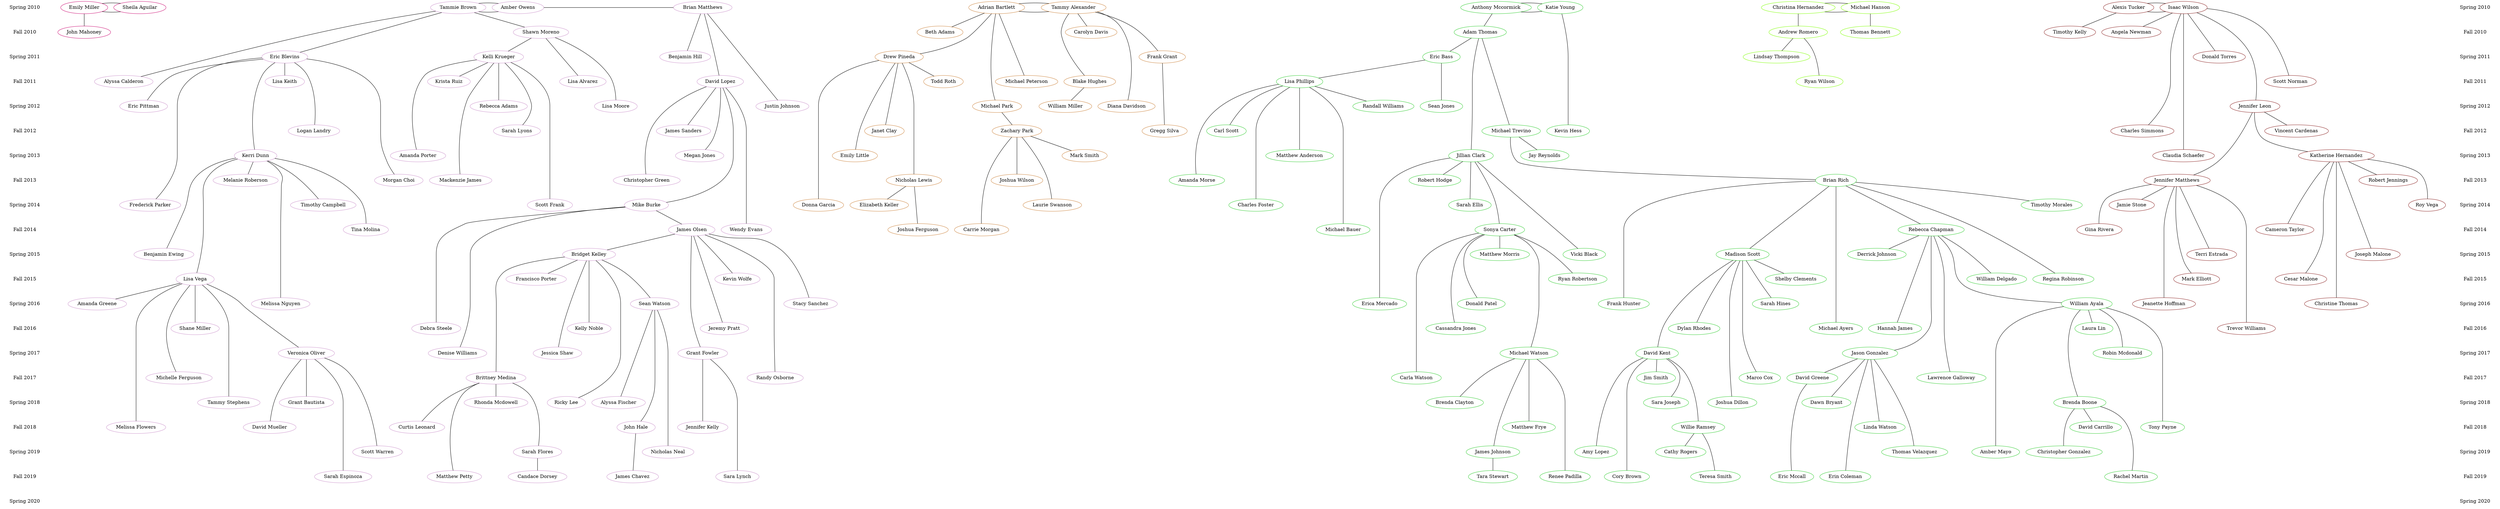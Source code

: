 digraph "family_tree" {
    edge [arrowhead="none"];
    subgraph "datesL" {
        node [color="none"];
        edge [style="invis"];
        "Spring 2010L" [label="Spring 2010"];
        "Fall 2010L" [label="Fall 2010"];
        "Spring 2011L" [label="Spring 2011"];
        "Fall 2011L" [label="Fall 2011"];
        "Spring 2012L" [label="Spring 2012"];
        "Fall 2012L" [label="Fall 2012"];
        "Spring 2013L" [label="Spring 2013"];
        "Fall 2013L" [label="Fall 2013"];
        "Spring 2014L" [label="Spring 2014"];
        "Fall 2014L" [label="Fall 2014"];
        "Spring 2015L" [label="Spring 2015"];
        "Fall 2015L" [label="Fall 2015"];
        "Spring 2016L" [label="Spring 2016"];
        "Fall 2016L" [label="Fall 2016"];
        "Spring 2017L" [label="Spring 2017"];
        "Fall 2017L" [label="Fall 2017"];
        "Spring 2018L" [label="Spring 2018"];
        "Fall 2018L" [label="Fall 2018"];
        "Spring 2019L" [label="Spring 2019"];
        "Fall 2019L" [label="Fall 2019"];
        "Spring 2020L" [label="Spring 2020"];
        "Spring 2010L" -> "Fall 2010L";
        "Fall 2010L" -> "Spring 2011L";
        "Spring 2011L" -> "Fall 2011L";
        "Fall 2011L" -> "Spring 2012L";
        "Spring 2012L" -> "Fall 2012L";
        "Fall 2012L" -> "Spring 2013L";
        "Spring 2013L" -> "Fall 2013L";
        "Fall 2013L" -> "Spring 2014L";
        "Spring 2014L" -> "Fall 2014L";
        "Fall 2014L" -> "Spring 2015L";
        "Spring 2015L" -> "Fall 2015L";
        "Fall 2015L" -> "Spring 2016L";
        "Spring 2016L" -> "Fall 2016L";
        "Fall 2016L" -> "Spring 2017L";
        "Spring 2017L" -> "Fall 2017L";
        "Fall 2017L" -> "Spring 2018L";
        "Spring 2018L" -> "Fall 2018L";
        "Fall 2018L" -> "Spring 2019L";
        "Spring 2019L" -> "Fall 2019L";
        "Fall 2019L" -> "Spring 2020L";
    }
    subgraph "members" {
        "Emily Miller" [color="deeppink3",label="Emily Miller"];
        "John Mahoney" [color="deeppink3",label="John Mahoney"];
        "Sheila Aguilar" [color="deeppink3",label="Sheila Aguilar"];
        "Alyssa Calderon" [color="plum3",label="Alyssa Calderon"];
        "Alyssa Fischer" [color="plum3",label="Alyssa Fischer"];
        "Amanda Greene" [color="plum3",label="Amanda Greene"];
        "Amanda Porter" [color="plum3",label="Amanda Porter"];
        "Amber Owens" [color="plum3",label="Amber Owens"];
        "Benjamin Ewing" [color="plum3",label="Benjamin Ewing"];
        "Benjamin Hill" [color="plum3",label="Benjamin Hill"];
        "Brian Matthews" [color="plum3",label="Brian Matthews"];
        "Bridget Kelley" [color="plum3",label="Bridget Kelley"];
        "Brittney Medina" [color="plum3",label="Brittney Medina"];
        "Candace Dorsey" [color="plum3",label="Candace Dorsey"];
        "Christopher Green" [color="plum3",label="Christopher Green"];
        "Curtis Leonard" [color="plum3",label="Curtis Leonard"];
        "David Lopez" [color="plum3",label="David Lopez"];
        "David Mueller" [color="plum3",label="David Mueller"];
        "Debra Steele" [color="plum3",label="Debra Steele"];
        "Denise Williams" [color="plum3",label="Denise Williams"];
        "Eric Blevins" [color="plum3",label="Eric Blevins"];
        "Eric Pittman" [color="plum3",label="Eric Pittman"];
        "Francisco Porter" [color="plum3",label="Francisco Porter"];
        "Frederick Parker" [color="plum3",label="Frederick Parker"];
        "Grant Bautista" [color="plum3",label="Grant Bautista"];
        "Grant Fowler" [color="plum3",label="Grant Fowler"];
        "James Chavez" [color="plum3",label="James Chavez"];
        "James Olsen" [color="plum3",label="James Olsen"];
        "James Sanders" [color="plum3",label="James Sanders"];
        "Jennifer Kelly" [color="plum3",label="Jennifer Kelly"];
        "Jeremy Pratt" [color="plum3",label="Jeremy Pratt"];
        "Jessica Shaw" [color="plum3",label="Jessica Shaw"];
        "John Hale" [color="plum3",label="John Hale"];
        "Justin Johnson" [color="plum3",label="Justin Johnson"];
        "Kelli Krueger" [color="plum3",label="Kelli Krueger"];
        "Kelly Noble" [color="plum3",label="Kelly Noble"];
        "Kerri Dunn" [color="plum3",label="Kerri Dunn"];
        "Kevin Wolfe" [color="plum3",label="Kevin Wolfe"];
        "Krista Ruiz" [color="plum3",label="Krista Ruiz"];
        "Lisa Alvarez" [color="plum3",label="Lisa Alvarez"];
        "Lisa Keith" [color="plum3",label="Lisa Keith"];
        "Lisa Moore" [color="plum3",label="Lisa Moore"];
        "Lisa Vega" [color="plum3",label="Lisa Vega"];
        "Logan Landry" [color="plum3",label="Logan Landry"];
        "Mackenzie James" [color="plum3",label="Mackenzie James"];
        "Matthew Petty" [color="plum3",label="Matthew Petty"];
        "Megan Jones" [color="plum3",label="Megan Jones"];
        "Melanie Roberson" [color="plum3",label="Melanie Roberson"];
        "Melissa Flowers" [color="plum3",label="Melissa Flowers"];
        "Melissa Nguyen" [color="plum3",label="Melissa Nguyen"];
        "Michelle Ferguson" [color="plum3",label="Michelle Ferguson"];
        "Mike Burke" [color="plum3",label="Mike Burke"];
        "Morgan Choi" [color="plum3",label="Morgan Choi"];
        "Nicholas Neal" [color="plum3",label="Nicholas Neal"];
        "Randy Osborne" [color="plum3",label="Randy Osborne"];
        "Rebecca Adams" [color="plum3",label="Rebecca Adams"];
        "Rhonda Mcdowell" [color="plum3",label="Rhonda Mcdowell"];
        "Ricky Lee" [color="plum3",label="Ricky Lee"];
        "Sara Lynch" [color="plum3",label="Sara Lynch"];
        "Sarah Espinoza" [color="plum3",label="Sarah Espinoza"];
        "Sarah Flores" [color="plum3",label="Sarah Flores"];
        "Sarah Lyons" [color="plum3",label="Sarah Lyons"];
        "Scott Frank" [color="plum3",label="Scott Frank"];
        "Scott Warren" [color="plum3",label="Scott Warren"];
        "Sean Watson" [color="plum3",label="Sean Watson"];
        "Shane Miller" [color="plum3",label="Shane Miller"];
        "Shawn Moreno" [color="plum3",label="Shawn Moreno"];
        "Stacy Sanchez" [color="plum3",label="Stacy Sanchez"];
        "Tammie Brown" [color="plum3",label="Tammie Brown"];
        "Tammy Stephens" [color="plum3",label="Tammy Stephens"];
        "Timothy Campbell" [color="plum3",label="Timothy Campbell"];
        "Tina Molina" [color="plum3",label="Tina Molina"];
        "Veronica Oliver" [color="plum3",label="Veronica Oliver"];
        "Wendy Evans" [color="plum3",label="Wendy Evans"];
        "Adrian Bartlett" [color="tan3",label="Adrian Bartlett"];
        "Beth Adams" [color="tan3",label="Beth Adams"];
        "Blake Hughes" [color="tan3",label="Blake Hughes"];
        "Carolyn Davis" [color="tan3",label="Carolyn Davis"];
        "Carrie Morgan" [color="tan3",label="Carrie Morgan"];
        "Diana Davidson" [color="tan3",label="Diana Davidson"];
        "Donna Garcia" [color="tan3",label="Donna Garcia"];
        "Drew Pineda" [color="tan3",label="Drew Pineda"];
        "Elizabeth Keller" [color="tan3",label="Elizabeth Keller"];
        "Emily Little" [color="tan3",label="Emily Little"];
        "Frank Grant" [color="tan3",label="Frank Grant"];
        "Gregg Silva" [color="tan3",label="Gregg Silva"];
        "Janet Clay" [color="tan3",label="Janet Clay"];
        "Joshua Ferguson" [color="tan3",label="Joshua Ferguson"];
        "Joshua Wilson" [color="tan3",label="Joshua Wilson"];
        "Laurie Swanson" [color="tan3",label="Laurie Swanson"];
        "Mark Smith" [color="tan3",label="Mark Smith"];
        "Michael Park" [color="tan3",label="Michael Park"];
        "Michael Peterson" [color="tan3",label="Michael Peterson"];
        "Nicholas Lewis" [color="tan3",label="Nicholas Lewis"];
        "Tammy Alexander" [color="tan3",label="Tammy Alexander"];
        "Todd Roth" [color="tan3",label="Todd Roth"];
        "William Miller" [color="tan3",label="William Miller"];
        "Zachary Park" [color="tan3",label="Zachary Park"];
        "Adam Thomas" [color="limegreen",label="Adam Thomas"];
        "Amanda Morse" [color="limegreen",label="Amanda Morse"];
        "Amber Mayo" [color="limegreen",label="Amber Mayo"];
        "Amy Lopez" [color="limegreen",label="Amy Lopez"];
        "Anthony Mccormick" [color="limegreen",label="Anthony Mccormick"];
        "Brenda Boone" [color="limegreen",label="Brenda Boone"];
        "Brenda Clayton" [color="limegreen",label="Brenda Clayton"];
        "Brian Rich" [color="limegreen",label="Brian Rich"];
        "Carl Scott" [color="limegreen",label="Carl Scott"];
        "Carla Watson" [color="limegreen",label="Carla Watson"];
        "Cassandra Jones" [color="limegreen",label="Cassandra Jones"];
        "Cathy Rogers" [color="limegreen",label="Cathy Rogers"];
        "Charles Foster" [color="limegreen",label="Charles Foster"];
        "Christopher Gonzalez" [color="limegreen",label="Christopher Gonzalez"];
        "Cory Brown" [color="limegreen",label="Cory Brown"];
        "David Carrillo" [color="limegreen",label="David Carrillo"];
        "David Greene" [color="limegreen",label="David Greene"];
        "David Kent" [color="limegreen",label="David Kent"];
        "Dawn Bryant" [color="limegreen",label="Dawn Bryant"];
        "Derrick Johnson" [color="limegreen",label="Derrick Johnson"];
        "Donald Patel" [color="limegreen",label="Donald Patel"];
        "Dylan Rhodes" [color="limegreen",label="Dylan Rhodes"];
        "Eric Bass" [color="limegreen",label="Eric Bass"];
        "Eric Mccall" [color="limegreen",label="Eric Mccall"];
        "Erica Mercado" [color="limegreen",label="Erica Mercado"];
        "Erin Coleman" [color="limegreen",label="Erin Coleman"];
        "Frank Hunter" [color="limegreen",label="Frank Hunter"];
        "Hannah James" [color="limegreen",label="Hannah James"];
        "James Johnson" [color="limegreen",label="James Johnson"];
        "Jason Gonzalez" [color="limegreen",label="Jason Gonzalez"];
        "Jay Reynolds" [color="limegreen",label="Jay Reynolds"];
        "Jillian Clark" [color="limegreen",label="Jillian Clark"];
        "Jim Smith" [color="limegreen",label="Jim Smith"];
        "Joshua Dillon" [color="limegreen",label="Joshua Dillon"];
        "Katie Young" [color="limegreen",label="Katie Young"];
        "Kevin Hess" [color="limegreen",label="Kevin Hess"];
        "Laura Lin" [color="limegreen",label="Laura Lin"];
        "Lawrence Galloway" [color="limegreen",label="Lawrence Galloway"];
        "Linda Watson" [color="limegreen",label="Linda Watson"];
        "Lisa Phillips" [color="limegreen",label="Lisa Phillips"];
        "Madison Scott" [color="limegreen",label="Madison Scott"];
        "Marco Cox" [color="limegreen",label="Marco Cox"];
        "Matthew Anderson" [color="limegreen",label="Matthew Anderson"];
        "Matthew Frye" [color="limegreen",label="Matthew Frye"];
        "Matthew Morris" [color="limegreen",label="Matthew Morris"];
        "Michael Ayers" [color="limegreen",label="Michael Ayers"];
        "Michael Bauer" [color="limegreen",label="Michael Bauer"];
        "Michael Trevino" [color="limegreen",label="Michael Trevino"];
        "Michael Watson" [color="limegreen",label="Michael Watson"];
        "Rachel Martin" [color="limegreen",label="Rachel Martin"];
        "Randall Williams" [color="limegreen",label="Randall Williams"];
        "Rebecca Chapman" [color="limegreen",label="Rebecca Chapman"];
        "Regina Robinson" [color="limegreen",label="Regina Robinson"];
        "Renee Padilla" [color="limegreen",label="Renee Padilla"];
        "Robert Hodge" [color="limegreen",label="Robert Hodge"];
        "Robin Mcdonald" [color="limegreen",label="Robin Mcdonald"];
        "Ryan Robertson" [color="limegreen",label="Ryan Robertson"];
        "Sara Joseph" [color="limegreen",label="Sara Joseph"];
        "Sarah Ellis" [color="limegreen",label="Sarah Ellis"];
        "Sarah Hines" [color="limegreen",label="Sarah Hines"];
        "Sean Jones" [color="limegreen",label="Sean Jones"];
        "Shelby Clements" [color="limegreen",label="Shelby Clements"];
        "Sonya Carter" [color="limegreen",label="Sonya Carter"];
        "Tara Stewart" [color="limegreen",label="Tara Stewart"];
        "Teresa Smith" [color="limegreen",label="Teresa Smith"];
        "Thomas Velazquez" [color="limegreen",label="Thomas Velazquez"];
        "Timothy Morales" [color="limegreen",label="Timothy Morales"];
        "Tony Payne" [color="limegreen",label="Tony Payne"];
        "Vicki Black" [color="limegreen",label="Vicki Black"];
        "William Ayala" [color="limegreen",label="William Ayala"];
        "William Delgado" [color="limegreen",label="William Delgado"];
        "Willie Ramsey" [color="limegreen",label="Willie Ramsey"];
        "Andrew Romero" [color="chartreuse1",label="Andrew Romero"];
        "Christina Hernandez" [color="chartreuse1",label="Christina Hernandez"];
        "Lindsay Thompson" [color="chartreuse1",label="Lindsay Thompson"];
        "Michael Hanson" [color="chartreuse1",label="Michael Hanson"];
        "Ryan Wilson" [color="chartreuse1",label="Ryan Wilson"];
        "Thomas Bennett" [color="chartreuse1",label="Thomas Bennett"];
        "Alexis Tucker" [color="brown4",label="Alexis Tucker"];
        "Angela Newman" [color="brown4",label="Angela Newman"];
        "Cameron Taylor" [color="brown4",label="Cameron Taylor"];
        "Cesar Malone" [color="brown4",label="Cesar Malone"];
        "Charles Simmons" [color="brown4",label="Charles Simmons"];
        "Christine Thomas" [color="brown4",label="Christine Thomas"];
        "Claudia Schaefer" [color="brown4",label="Claudia Schaefer"];
        "Donald Torres" [color="brown4",label="Donald Torres"];
        "Gina Rivera" [color="brown4",label="Gina Rivera"];
        "Isaac Wilson" [color="brown4",label="Isaac Wilson"];
        "Jamie Stone" [color="brown4",label="Jamie Stone"];
        "Jeanette Hoffman" [color="brown4",label="Jeanette Hoffman"];
        "Jennifer Leon" [color="brown4",label="Jennifer Leon"];
        "Jennifer Matthews" [color="brown4",label="Jennifer Matthews"];
        "Joseph Malone" [color="brown4",label="Joseph Malone"];
        "Katherine Hernandez" [color="brown4",label="Katherine Hernandez"];
        "Mark Elliott" [color="brown4",label="Mark Elliott"];
        "Robert Jennings" [color="brown4",label="Robert Jennings"];
        "Roy Vega" [color="brown4",label="Roy Vega"];
        "Scott Norman" [color="brown4",label="Scott Norman"];
        "Terri Estrada" [color="brown4",label="Terri Estrada"];
        "Timothy Kelly" [color="brown4",label="Timothy Kelly"];
        "Trevor Williams" [color="brown4",label="Trevor Williams"];
        "Vincent Cardenas" [color="brown4",label="Vincent Cardenas"];
        "Adam Thomas" -> "Eric Bass";
        "Adam Thomas" -> "Jillian Clark";
        "Adam Thomas" -> "Michael Trevino";
        "Adrian Bartlett" -> "Beth Adams";
        "Adrian Bartlett" -> "Drew Pineda";
        "Adrian Bartlett" -> "Michael Park";
        "Adrian Bartlett" -> "Michael Peterson";
        "Adrian Bartlett" -> "Tammy Alexander";
        "Alexis Tucker" -> "Isaac Wilson";
        "Alexis Tucker" -> "Timothy Kelly";
        "Amber Owens" -> "Brian Matthews";
        "Amber Owens" -> "Tammie Brown";
        "Andrew Romero" -> "Lindsay Thompson";
        "Andrew Romero" -> "Ryan Wilson";
        "Anthony Mccormick" -> "Adam Thomas";
        "Anthony Mccormick" -> "Katie Young";
        "Blake Hughes" -> "William Miller";
        "Brenda Boone" -> "Christopher Gonzalez";
        "Brenda Boone" -> "David Carrillo";
        "Brenda Boone" -> "Rachel Martin";
        "Brian Matthews" -> "Benjamin Hill";
        "Brian Matthews" -> "David Lopez";
        "Brian Matthews" -> "Justin Johnson";
        "Brian Rich" -> "Frank Hunter";
        "Brian Rich" -> "Madison Scott";
        "Brian Rich" -> "Michael Ayers";
        "Brian Rich" -> "Rebecca Chapman";
        "Brian Rich" -> "Regina Robinson";
        "Brian Rich" -> "Timothy Morales";
        "Bridget Kelley" -> "Brittney Medina";
        "Bridget Kelley" -> "Francisco Porter";
        "Bridget Kelley" -> "Jessica Shaw";
        "Bridget Kelley" -> "Kelly Noble";
        "Bridget Kelley" -> "Ricky Lee";
        "Bridget Kelley" -> "Sean Watson";
        "Brittney Medina" -> "Curtis Leonard";
        "Brittney Medina" -> "Matthew Petty";
        "Brittney Medina" -> "Rhonda Mcdowell";
        "Brittney Medina" -> "Sarah Flores";
        "Christina Hernandez" -> "Andrew Romero";
        "Christina Hernandez" -> "Michael Hanson";
        "David Greene" -> "Eric Mccall";
        "David Kent" -> "Amy Lopez";
        "David Kent" -> "Cory Brown";
        "David Kent" -> "Jim Smith";
        "David Kent" -> "Sara Joseph";
        "David Kent" -> "Willie Ramsey";
        "David Lopez" -> "Christopher Green";
        "David Lopez" -> "James Sanders";
        "David Lopez" -> "Megan Jones";
        "David Lopez" -> "Mike Burke";
        "David Lopez" -> "Wendy Evans";
        "Drew Pineda" -> "Donna Garcia";
        "Drew Pineda" -> "Emily Little";
        "Drew Pineda" -> "Janet Clay";
        "Drew Pineda" -> "Nicholas Lewis";
        "Drew Pineda" -> "Todd Roth";
        "Emily Miller" -> "John Mahoney";
        "Emily Miller" -> "Sheila Aguilar";
        "Eric Bass" -> "Lisa Phillips";
        "Eric Bass" -> "Sean Jones";
        "Eric Blevins" -> "Eric Pittman";
        "Eric Blevins" -> "Frederick Parker";
        "Eric Blevins" -> "Kerri Dunn";
        "Eric Blevins" -> "Lisa Keith";
        "Eric Blevins" -> "Logan Landry";
        "Eric Blevins" -> "Morgan Choi";
        "Frank Grant" -> "Gregg Silva";
        "Grant Fowler" -> "Jennifer Kelly";
        "Grant Fowler" -> "Sara Lynch";
        "Isaac Wilson" -> "Alexis Tucker";
        "Isaac Wilson" -> "Angela Newman";
        "Isaac Wilson" -> "Charles Simmons";
        "Isaac Wilson" -> "Claudia Schaefer";
        "Isaac Wilson" -> "Donald Torres";
        "Isaac Wilson" -> "Jennifer Leon";
        "Isaac Wilson" -> "Scott Norman";
        "James Johnson" -> "Tara Stewart";
        "James Olsen" -> "Bridget Kelley";
        "James Olsen" -> "Grant Fowler";
        "James Olsen" -> "Jeremy Pratt";
        "James Olsen" -> "Kevin Wolfe";
        "James Olsen" -> "Randy Osborne";
        "James Olsen" -> "Stacy Sanchez";
        "Jason Gonzalez" -> "David Greene";
        "Jason Gonzalez" -> "Dawn Bryant";
        "Jason Gonzalez" -> "Erin Coleman";
        "Jason Gonzalez" -> "Linda Watson";
        "Jason Gonzalez" -> "Thomas Velazquez";
        "Jennifer Leon" -> "Jennifer Matthews";
        "Jennifer Leon" -> "Katherine Hernandez";
        "Jennifer Leon" -> "Vincent Cardenas";
        "Jennifer Matthews" -> "Gina Rivera";
        "Jennifer Matthews" -> "Jamie Stone";
        "Jennifer Matthews" -> "Jeanette Hoffman";
        "Jennifer Matthews" -> "Mark Elliott";
        "Jennifer Matthews" -> "Terri Estrada";
        "Jennifer Matthews" -> "Trevor Williams";
        "Jillian Clark" -> "Erica Mercado";
        "Jillian Clark" -> "Robert Hodge";
        "Jillian Clark" -> "Sarah Ellis";
        "Jillian Clark" -> "Sonya Carter";
        "Jillian Clark" -> "Vicki Black";
        "John Hale" -> "James Chavez";
        "Katherine Hernandez" -> "Cameron Taylor";
        "Katherine Hernandez" -> "Cesar Malone";
        "Katherine Hernandez" -> "Christine Thomas";
        "Katherine Hernandez" -> "Joseph Malone";
        "Katherine Hernandez" -> "Robert Jennings";
        "Katherine Hernandez" -> "Roy Vega";
        "Katie Young" -> "Anthony Mccormick";
        "Katie Young" -> "Kevin Hess";
        "Kelli Krueger" -> "Amanda Porter";
        "Kelli Krueger" -> "Krista Ruiz";
        "Kelli Krueger" -> "Mackenzie James";
        "Kelli Krueger" -> "Rebecca Adams";
        "Kelli Krueger" -> "Sarah Lyons";
        "Kelli Krueger" -> "Scott Frank";
        "Kerri Dunn" -> "Benjamin Ewing";
        "Kerri Dunn" -> "Lisa Vega";
        "Kerri Dunn" -> "Melanie Roberson";
        "Kerri Dunn" -> "Melissa Nguyen";
        "Kerri Dunn" -> "Timothy Campbell";
        "Kerri Dunn" -> "Tina Molina";
        "Lisa Phillips" -> "Amanda Morse";
        "Lisa Phillips" -> "Carl Scott";
        "Lisa Phillips" -> "Charles Foster";
        "Lisa Phillips" -> "Matthew Anderson";
        "Lisa Phillips" -> "Michael Bauer";
        "Lisa Phillips" -> "Randall Williams";
        "Lisa Vega" -> "Amanda Greene";
        "Lisa Vega" -> "Melissa Flowers";
        "Lisa Vega" -> "Michelle Ferguson";
        "Lisa Vega" -> "Shane Miller";
        "Lisa Vega" -> "Tammy Stephens";
        "Lisa Vega" -> "Veronica Oliver";
        "Madison Scott" -> "David Kent";
        "Madison Scott" -> "Dylan Rhodes";
        "Madison Scott" -> "Joshua Dillon";
        "Madison Scott" -> "Marco Cox";
        "Madison Scott" -> "Sarah Hines";
        "Madison Scott" -> "Shelby Clements";
        "Michael Hanson" -> "Christina Hernandez";
        "Michael Hanson" -> "Thomas Bennett";
        "Michael Park" -> "Zachary Park";
        "Michael Trevino" -> "Brian Rich";
        "Michael Trevino" -> "Jay Reynolds";
        "Michael Watson" -> "Brenda Clayton";
        "Michael Watson" -> "James Johnson";
        "Michael Watson" -> "Matthew Frye";
        "Michael Watson" -> "Renee Padilla";
        "Mike Burke" -> "Debra Steele";
        "Mike Burke" -> "Denise Williams";
        "Mike Burke" -> "James Olsen";
        "Nicholas Lewis" -> "Elizabeth Keller";
        "Nicholas Lewis" -> "Joshua Ferguson";
        "Rebecca Chapman" -> "Derrick Johnson";
        "Rebecca Chapman" -> "Hannah James";
        "Rebecca Chapman" -> "Jason Gonzalez";
        "Rebecca Chapman" -> "Lawrence Galloway";
        "Rebecca Chapman" -> "William Ayala";
        "Rebecca Chapman" -> "William Delgado";
        "Sarah Flores" -> "Candace Dorsey";
        "Sean Watson" -> "Alyssa Fischer";
        "Sean Watson" -> "John Hale";
        "Sean Watson" -> "Nicholas Neal";
        "Shawn Moreno" -> "Kelli Krueger";
        "Shawn Moreno" -> "Lisa Alvarez";
        "Shawn Moreno" -> "Lisa Moore";
        "Sheila Aguilar" -> "Emily Miller";
        "Sonya Carter" -> "Carla Watson";
        "Sonya Carter" -> "Cassandra Jones";
        "Sonya Carter" -> "Donald Patel";
        "Sonya Carter" -> "Matthew Morris";
        "Sonya Carter" -> "Michael Watson";
        "Sonya Carter" -> "Ryan Robertson";
        "Tammie Brown" -> "Alyssa Calderon";
        "Tammie Brown" -> "Amber Owens";
        "Tammie Brown" -> "Eric Blevins";
        "Tammie Brown" -> "Shawn Moreno";
        "Tammy Alexander" -> "Adrian Bartlett";
        "Tammy Alexander" -> "Blake Hughes";
        "Tammy Alexander" -> "Carolyn Davis";
        "Tammy Alexander" -> "Diana Davidson";
        "Tammy Alexander" -> "Frank Grant";
        "Veronica Oliver" -> "David Mueller";
        "Veronica Oliver" -> "Grant Bautista";
        "Veronica Oliver" -> "Sarah Espinoza";
        "Veronica Oliver" -> "Scott Warren";
        "William Ayala" -> "Amber Mayo";
        "William Ayala" -> "Brenda Boone";
        "William Ayala" -> "Laura Lin";
        "William Ayala" -> "Robin Mcdonald";
        "William Ayala" -> "Tony Payne";
        "Willie Ramsey" -> "Cathy Rogers";
        "Willie Ramsey" -> "Teresa Smith";
        "Zachary Park" -> "Carrie Morgan";
        "Zachary Park" -> "Joshua Wilson";
        "Zachary Park" -> "Laurie Swanson";
        "Zachary Park" -> "Mark Smith";
    }
    subgraph "datesR" {
        node [color="none"];
        edge [style="invis"];
        "Spring 2010R" [label="Spring 2010"];
        "Fall 2010R" [label="Fall 2010"];
        "Spring 2011R" [label="Spring 2011"];
        "Fall 2011R" [label="Fall 2011"];
        "Spring 2012R" [label="Spring 2012"];
        "Fall 2012R" [label="Fall 2012"];
        "Spring 2013R" [label="Spring 2013"];
        "Fall 2013R" [label="Fall 2013"];
        "Spring 2014R" [label="Spring 2014"];
        "Fall 2014R" [label="Fall 2014"];
        "Spring 2015R" [label="Spring 2015"];
        "Fall 2015R" [label="Fall 2015"];
        "Spring 2016R" [label="Spring 2016"];
        "Fall 2016R" [label="Fall 2016"];
        "Spring 2017R" [label="Spring 2017"];
        "Fall 2017R" [label="Fall 2017"];
        "Spring 2018R" [label="Spring 2018"];
        "Fall 2018R" [label="Fall 2018"];
        "Spring 2019R" [label="Spring 2019"];
        "Fall 2019R" [label="Fall 2019"];
        "Spring 2020R" [label="Spring 2020"];
        "Spring 2010R" -> "Fall 2010R";
        "Fall 2010R" -> "Spring 2011R";
        "Spring 2011R" -> "Fall 2011R";
        "Fall 2011R" -> "Spring 2012R";
        "Spring 2012R" -> "Fall 2012R";
        "Fall 2012R" -> "Spring 2013R";
        "Spring 2013R" -> "Fall 2013R";
        "Fall 2013R" -> "Spring 2014R";
        "Spring 2014R" -> "Fall 2014R";
        "Fall 2014R" -> "Spring 2015R";
        "Spring 2015R" -> "Fall 2015R";
        "Fall 2015R" -> "Spring 2016R";
        "Spring 2016R" -> "Fall 2016R";
        "Fall 2016R" -> "Spring 2017R";
        "Spring 2017R" -> "Fall 2017R";
        "Fall 2017R" -> "Spring 2018R";
        "Spring 2018R" -> "Fall 2018R";
        "Fall 2018R" -> "Spring 2019R";
        "Spring 2019R" -> "Fall 2019R";
        "Fall 2019R" -> "Spring 2020R";
    }
    {rank=same "Adrian Bartlett" "Alexis Tucker" "Amber Owens" "Anthony Mccormick" "Brian Matthews" "Christina Hernandez" "Emily Miller" "Isaac Wilson" "Katie Young" "Michael Hanson" "Sheila Aguilar" "Spring 2010L" "Spring 2010R" "Tammie Brown" "Tammy Alexander"};
    {rank=same "Adam Thomas" "Andrew Romero" "Angela Newman" "Beth Adams" "Carolyn Davis" "Fall 2010L" "Fall 2010R" "John Mahoney" "Shawn Moreno" "Thomas Bennett" "Timothy Kelly"};
    {rank=same "Benjamin Hill" "Donald Torres" "Drew Pineda" "Eric Bass" "Eric Blevins" "Frank Grant" "Kelli Krueger" "Lindsay Thompson" "Spring 2011L" "Spring 2011R"};
    {rank=same "Alyssa Calderon" "Blake Hughes" "David Lopez" "Fall 2011L" "Fall 2011R" "Krista Ruiz" "Lisa Alvarez" "Lisa Keith" "Lisa Phillips" "Michael Peterson" "Ryan Wilson" "Scott Norman" "Todd Roth"};
    {rank=same "Diana Davidson" "Eric Pittman" "Jennifer Leon" "Justin Johnson" "Lisa Moore" "Michael Park" "Randall Williams" "Rebecca Adams" "Sean Jones" "Spring 2012L" "Spring 2012R" "William Miller"};
    {rank=same "Carl Scott" "Charles Simmons" "Fall 2012L" "Fall 2012R" "Gregg Silva" "James Sanders" "Janet Clay" "Kevin Hess" "Logan Landry" "Michael Trevino" "Sarah Lyons" "Vincent Cardenas" "Zachary Park"};
    {rank=same "Amanda Porter" "Claudia Schaefer" "Emily Little" "Jay Reynolds" "Jillian Clark" "Katherine Hernandez" "Kerri Dunn" "Mark Smith" "Matthew Anderson" "Megan Jones" "Spring 2013L" "Spring 2013R"};
    {rank=same "Amanda Morse" "Brian Rich" "Christopher Green" "Fall 2013L" "Fall 2013R" "Jennifer Matthews" "Joshua Wilson" "Mackenzie James" "Melanie Roberson" "Morgan Choi" "Nicholas Lewis" "Robert Hodge" "Robert Jennings"};
    {rank=same "Charles Foster" "Donna Garcia" "Elizabeth Keller" "Frederick Parker" "Jamie Stone" "Laurie Swanson" "Mike Burke" "Roy Vega" "Sarah Ellis" "Scott Frank" "Spring 2014L" "Spring 2014R" "Timothy Campbell" "Timothy Morales"};
    {rank=same "Cameron Taylor" "Carrie Morgan" "Fall 2014L" "Fall 2014R" "Gina Rivera" "James Olsen" "Joshua Ferguson" "Michael Bauer" "Rebecca Chapman" "Sonya Carter" "Tina Molina" "Wendy Evans"};
    {rank=same "Benjamin Ewing" "Bridget Kelley" "Derrick Johnson" "Joseph Malone" "Madison Scott" "Matthew Morris" "Spring 2015L" "Spring 2015R" "Terri Estrada" "Vicki Black"};
    {rank=same "Cesar Malone" "Fall 2015L" "Fall 2015R" "Francisco Porter" "Kevin Wolfe" "Lisa Vega" "Mark Elliott" "Regina Robinson" "Ryan Robertson" "Shelby Clements" "William Delgado"};
    {rank=same "Amanda Greene" "Christine Thomas" "Donald Patel" "Erica Mercado" "Frank Hunter" "Jeanette Hoffman" "Melissa Nguyen" "Sarah Hines" "Sean Watson" "Spring 2016L" "Spring 2016R" "Stacy Sanchez" "William Ayala"};
    {rank=same "Cassandra Jones" "Debra Steele" "Dylan Rhodes" "Fall 2016L" "Fall 2016R" "Hannah James" "Jeremy Pratt" "Kelly Noble" "Laura Lin" "Michael Ayers" "Shane Miller" "Trevor Williams"};
    {rank=same "David Kent" "Denise Williams" "Grant Fowler" "Jason Gonzalez" "Jessica Shaw" "Michael Watson" "Robin Mcdonald" "Spring 2017L" "Spring 2017R" "Veronica Oliver"};
    {rank=same "Brittney Medina" "Carla Watson" "David Greene" "Fall 2017L" "Fall 2017R" "Jim Smith" "Lawrence Galloway" "Marco Cox" "Michelle Ferguson" "Randy Osborne"};
    {rank=same "Alyssa Fischer" "Brenda Boone" "Brenda Clayton" "Dawn Bryant" "Grant Bautista" "Joshua Dillon" "Rhonda Mcdowell" "Ricky Lee" "Sara Joseph" "Spring 2018L" "Spring 2018R" "Tammy Stephens"};
    {rank=same "Curtis Leonard" "David Carrillo" "David Mueller" "Fall 2018L" "Fall 2018R" "Jennifer Kelly" "John Hale" "Linda Watson" "Matthew Frye" "Melissa Flowers" "Tony Payne" "Willie Ramsey"};
    {rank=same "Amber Mayo" "Amy Lopez" "Cathy Rogers" "Christopher Gonzalez" "James Johnson" "Nicholas Neal" "Sarah Flores" "Scott Warren" "Spring 2019L" "Spring 2019R" "Thomas Velazquez"};
    {rank=same "Candace Dorsey" "Cory Brown" "Eric Mccall" "Erin Coleman" "Fall 2019L" "Fall 2019R" "James Chavez" "Matthew Petty" "Rachel Martin" "Renee Padilla" "Sara Lynch" "Sarah Espinoza" "Tara Stewart" "Teresa Smith"};
}
